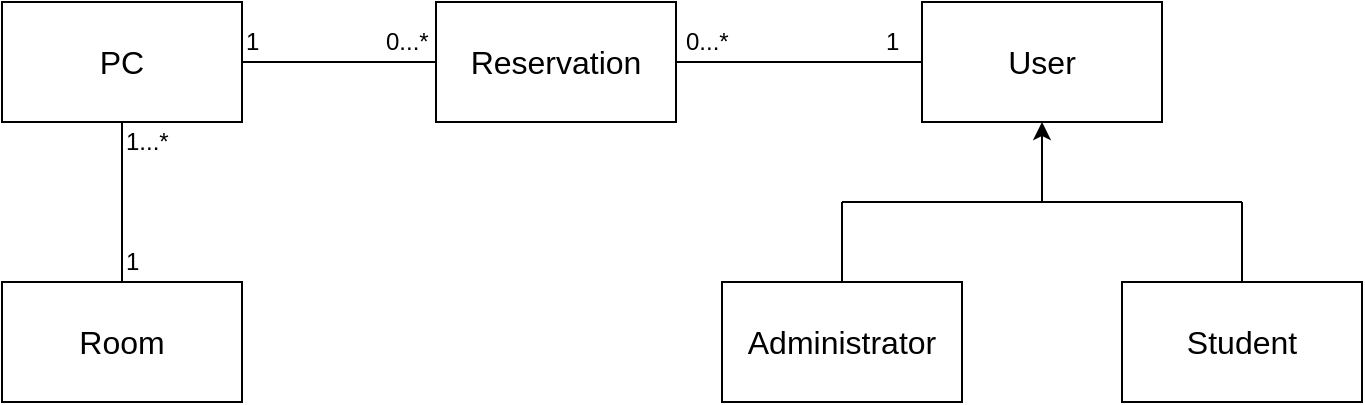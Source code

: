 <mxfile version="12.1.5" type="github" pages="1"><diagram id="ZwbKLI6qdFNKQ9Zbvg8j" name="Page-1"><mxGraphModel dx="1422" dy="842" grid="1" gridSize="10" guides="1" tooltips="1" connect="1" arrows="1" fold="1" page="1" pageScale="1" pageWidth="827" pageHeight="1169" math="0" shadow="0"><root><mxCell id="0"/><mxCell id="1" parent="0"/><mxCell id="8ZCji_2-xwoUhK-unYp2-1" value="&lt;font style=&quot;font-size: 16px&quot;&gt;User&lt;/font&gt;" style="rounded=0;whiteSpace=wrap;html=1;" vertex="1" parent="1"><mxGeometry x="560" y="200" width="120" height="60" as="geometry"/></mxCell><mxCell id="8ZCji_2-xwoUhK-unYp2-2" value="" style="endArrow=none;html=1;" edge="1" parent="1"><mxGeometry width="50" height="50" relative="1" as="geometry"><mxPoint x="520" y="300" as="sourcePoint"/><mxPoint x="720" y="300" as="targetPoint"/></mxGeometry></mxCell><mxCell id="8ZCji_2-xwoUhK-unYp2-3" value="" style="endArrow=classic;html=1;entryX=0.5;entryY=1;entryDx=0;entryDy=0;" edge="1" parent="1" target="8ZCji_2-xwoUhK-unYp2-1"><mxGeometry width="50" height="50" relative="1" as="geometry"><mxPoint x="620" y="300" as="sourcePoint"/><mxPoint x="710" y="320" as="targetPoint"/></mxGeometry></mxCell><mxCell id="8ZCji_2-xwoUhK-unYp2-4" value="&lt;font style=&quot;font-size: 16px&quot;&gt;Administrator&lt;/font&gt;" style="rounded=0;whiteSpace=wrap;html=1;" vertex="1" parent="1"><mxGeometry x="460" y="340" width="120" height="60" as="geometry"/></mxCell><mxCell id="8ZCji_2-xwoUhK-unYp2-5" value="" style="endArrow=none;html=1;exitX=0.5;exitY=0;exitDx=0;exitDy=0;" edge="1" parent="1" source="8ZCji_2-xwoUhK-unYp2-4"><mxGeometry width="50" height="50" relative="1" as="geometry"><mxPoint x="440" y="330" as="sourcePoint"/><mxPoint x="520" y="300" as="targetPoint"/></mxGeometry></mxCell><mxCell id="8ZCji_2-xwoUhK-unYp2-6" value="&lt;font style=&quot;font-size: 16px&quot;&gt;Student&lt;/font&gt;" style="rounded=0;whiteSpace=wrap;html=1;" vertex="1" parent="1"><mxGeometry x="660" y="340" width="120" height="60" as="geometry"/></mxCell><mxCell id="8ZCji_2-xwoUhK-unYp2-7" value="" style="endArrow=none;html=1;exitX=0.5;exitY=0;exitDx=0;exitDy=0;" edge="1" parent="1" source="8ZCji_2-xwoUhK-unYp2-6"><mxGeometry width="50" height="50" relative="1" as="geometry"><mxPoint x="770" y="300" as="sourcePoint"/><mxPoint x="720" y="300" as="targetPoint"/></mxGeometry></mxCell><mxCell id="8ZCji_2-xwoUhK-unYp2-8" value="&lt;font style=&quot;font-size: 16px&quot;&gt;Room&lt;/font&gt;" style="rounded=0;whiteSpace=wrap;html=1;" vertex="1" parent="1"><mxGeometry x="100" y="340" width="120" height="60" as="geometry"/></mxCell><mxCell id="8ZCji_2-xwoUhK-unYp2-9" value="&lt;font style=&quot;font-size: 16px&quot;&gt;PC&lt;/font&gt;" style="rounded=0;whiteSpace=wrap;html=1;" vertex="1" parent="1"><mxGeometry x="100" y="200" width="120" height="60" as="geometry"/></mxCell><mxCell id="8ZCji_2-xwoUhK-unYp2-10" value="&lt;font style=&quot;font-size: 16px&quot;&gt;Reservation&lt;/font&gt;" style="rounded=0;whiteSpace=wrap;html=1;" vertex="1" parent="1"><mxGeometry x="317" y="200" width="120" height="60" as="geometry"/></mxCell><mxCell id="8ZCji_2-xwoUhK-unYp2-11" value="" style="endArrow=none;html=1;entryX=0;entryY=0.5;entryDx=0;entryDy=0;exitX=1;exitY=0.5;exitDx=0;exitDy=0;" edge="1" parent="1" source="8ZCji_2-xwoUhK-unYp2-10" target="8ZCji_2-xwoUhK-unYp2-1"><mxGeometry width="50" height="50" relative="1" as="geometry"><mxPoint x="440" y="320" as="sourcePoint"/><mxPoint x="490" y="270" as="targetPoint"/></mxGeometry></mxCell><mxCell id="8ZCji_2-xwoUhK-unYp2-12" value="" style="endArrow=none;html=1;entryX=0;entryY=0.5;entryDx=0;entryDy=0;exitX=1;exitY=0.5;exitDx=0;exitDy=0;" edge="1" parent="1" source="8ZCji_2-xwoUhK-unYp2-9" target="8ZCji_2-xwoUhK-unYp2-10"><mxGeometry width="50" height="50" relative="1" as="geometry"><mxPoint x="250" y="320" as="sourcePoint"/><mxPoint x="300" y="270" as="targetPoint"/></mxGeometry></mxCell><mxCell id="8ZCji_2-xwoUhK-unYp2-13" value="" style="endArrow=none;html=1;entryX=0.5;entryY=1;entryDx=0;entryDy=0;exitX=0.5;exitY=0;exitDx=0;exitDy=0;" edge="1" parent="1" source="8ZCji_2-xwoUhK-unYp2-8" target="8ZCji_2-xwoUhK-unYp2-9"><mxGeometry width="50" height="50" relative="1" as="geometry"><mxPoint x="150" y="330" as="sourcePoint"/><mxPoint x="200" y="280" as="targetPoint"/></mxGeometry></mxCell><mxCell id="8ZCji_2-xwoUhK-unYp2-14" value="0...*" style="text;html=1;resizable=0;points=[];autosize=1;align=left;verticalAlign=top;spacingTop=-4;" vertex="1" parent="1"><mxGeometry x="440" y="210" width="40" height="20" as="geometry"/></mxCell><mxCell id="8ZCji_2-xwoUhK-unYp2-15" value="1" style="text;html=1;resizable=0;points=[];autosize=1;align=left;verticalAlign=top;spacingTop=-4;" vertex="1" parent="1"><mxGeometry x="540" y="210" width="20" height="20" as="geometry"/></mxCell><mxCell id="8ZCji_2-xwoUhK-unYp2-16" value="1" style="text;html=1;resizable=0;points=[];autosize=1;align=left;verticalAlign=top;spacingTop=-4;" vertex="1" parent="1"><mxGeometry x="220" y="210" width="20" height="20" as="geometry"/></mxCell><mxCell id="8ZCji_2-xwoUhK-unYp2-17" value="0...*" style="text;html=1;resizable=0;points=[];autosize=1;align=left;verticalAlign=top;spacingTop=-4;" vertex="1" parent="1"><mxGeometry x="290" y="210" width="40" height="20" as="geometry"/></mxCell><mxCell id="8ZCji_2-xwoUhK-unYp2-18" value="1...*" style="text;html=1;resizable=0;points=[];autosize=1;align=left;verticalAlign=top;spacingTop=-4;" vertex="1" parent="1"><mxGeometry x="160" y="260" width="40" height="20" as="geometry"/></mxCell><mxCell id="8ZCji_2-xwoUhK-unYp2-19" value="1" style="text;html=1;resizable=0;points=[];autosize=1;align=left;verticalAlign=top;spacingTop=-4;" vertex="1" parent="1"><mxGeometry x="160" y="320" width="20" height="20" as="geometry"/></mxCell></root></mxGraphModel></diagram></mxfile>